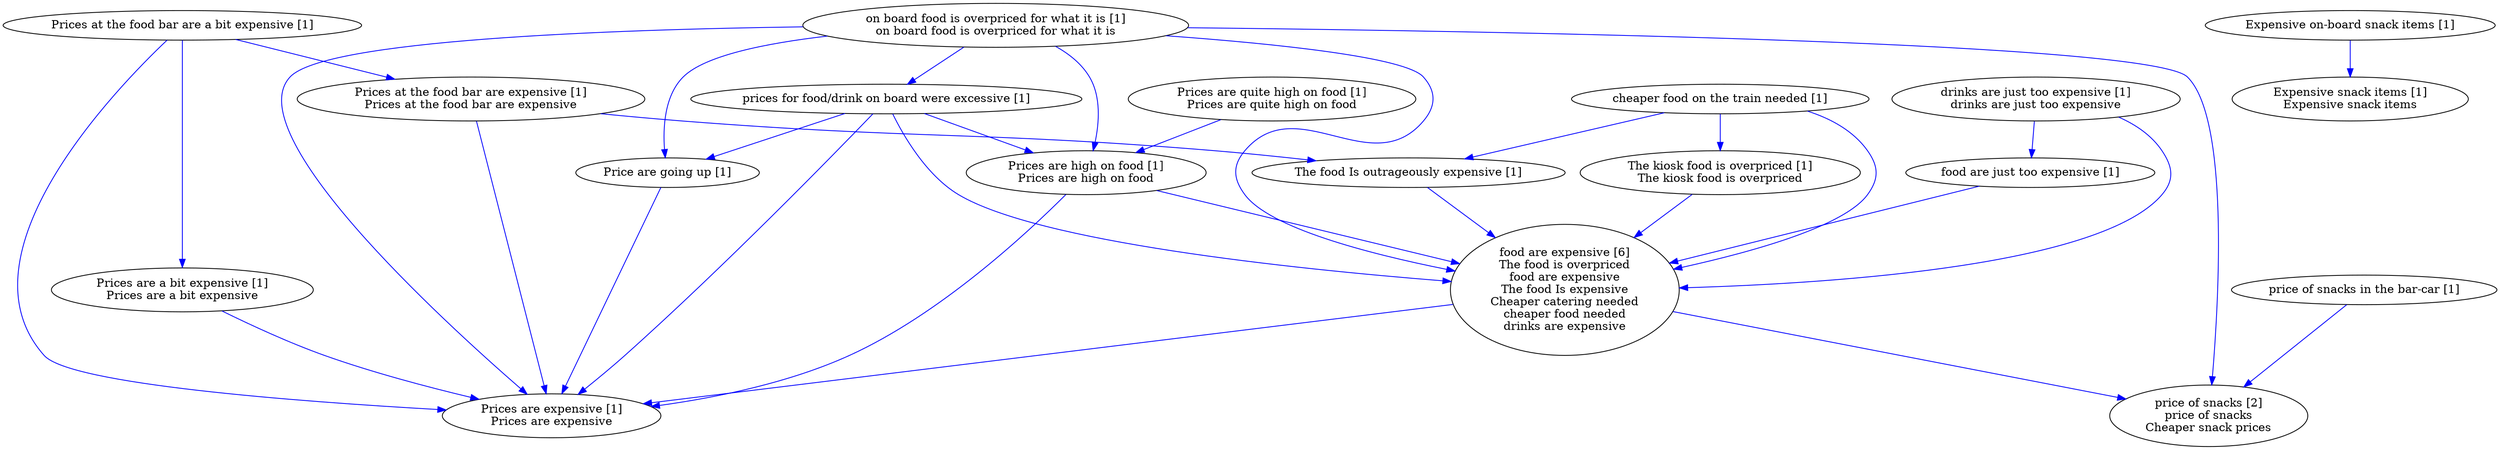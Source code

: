 digraph collapsedGraph {
"food are expensive [6]\nThe food is overpriced\nfood are expensive\nThe food Is expensive\nCheaper catering needed\ncheaper food needed\ndrinks are expensive""price of snacks [2]\nprice of snacks\nCheaper snack prices""Expensive on-board snack items [1]""Expensive snack items [1]\nExpensive snack items""Price are going up [1]""Prices are quite high on food [1]\nPrices are quite high on food""Prices are high on food [1]\nPrices are high on food""Prices at the food bar are a bit expensive [1]""Prices at the food bar are expensive [1]\nPrices at the food bar are expensive""Prices are expensive [1]\nPrices are expensive""Prices are a bit expensive [1]\nPrices are a bit expensive""The food Is outrageously expensive [1]""The kiosk food is overpriced [1]\nThe kiosk food is overpriced""cheaper food on the train needed [1]""drinks are just too expensive [1]\ndrinks are just too expensive""food are just too expensive [1]""on board food is overpriced for what it is [1]\non board food is overpriced for what it is""price of snacks in the bar-car [1]""prices for food/drink on board were excessive [1]""Expensive on-board snack items [1]" -> "Expensive snack items [1]\nExpensive snack items" [color=blue]
"Prices are quite high on food [1]\nPrices are quite high on food" -> "Prices are high on food [1]\nPrices are high on food" [color=blue]
"Prices at the food bar are a bit expensive [1]" -> "Prices at the food bar are expensive [1]\nPrices at the food bar are expensive" [color=blue]
"Prices at the food bar are expensive [1]\nPrices at the food bar are expensive" -> "Prices are expensive [1]\nPrices are expensive" [color=blue]
"Prices at the food bar are a bit expensive [1]" -> "Prices are a bit expensive [1]\nPrices are a bit expensive" [color=blue]
"Prices are a bit expensive [1]\nPrices are a bit expensive" -> "Prices are expensive [1]\nPrices are expensive" [color=blue]
"Prices at the food bar are a bit expensive [1]" -> "Prices are expensive [1]\nPrices are expensive" [color=blue]
"food are expensive [6]\nThe food is overpriced\nfood are expensive\nThe food Is expensive\nCheaper catering needed\ncheaper food needed\ndrinks are expensive" -> "Prices are expensive [1]\nPrices are expensive" [color=blue]
"Prices are high on food [1]\nPrices are high on food" -> "Prices are expensive [1]\nPrices are expensive" [color=blue]
"Price are going up [1]" -> "Prices are expensive [1]\nPrices are expensive" [color=blue]
"The food Is outrageously expensive [1]" -> "food are expensive [6]\nThe food is overpriced\nfood are expensive\nThe food Is expensive\nCheaper catering needed\ncheaper food needed\ndrinks are expensive" [color=blue]
"Prices at the food bar are expensive [1]\nPrices at the food bar are expensive" -> "The food Is outrageously expensive [1]" [color=blue]
"The kiosk food is overpriced [1]\nThe kiosk food is overpriced" -> "food are expensive [6]\nThe food is overpriced\nfood are expensive\nThe food Is expensive\nCheaper catering needed\ncheaper food needed\ndrinks are expensive" [color=blue]
"food are expensive [6]\nThe food is overpriced\nfood are expensive\nThe food Is expensive\nCheaper catering needed\ncheaper food needed\ndrinks are expensive" -> "price of snacks [2]\nprice of snacks\nCheaper snack prices" [color=blue]
"cheaper food on the train needed [1]" -> "The kiosk food is overpriced [1]\nThe kiosk food is overpriced" [color=blue]
"cheaper food on the train needed [1]" -> "The food Is outrageously expensive [1]" [color=blue]
"cheaper food on the train needed [1]" -> "food are expensive [6]\nThe food is overpriced\nfood are expensive\nThe food Is expensive\nCheaper catering needed\ncheaper food needed\ndrinks are expensive" [color=blue]
"drinks are just too expensive [1]\ndrinks are just too expensive" -> "food are expensive [6]\nThe food is overpriced\nfood are expensive\nThe food Is expensive\nCheaper catering needed\ncheaper food needed\ndrinks are expensive" [color=blue]
"food are just too expensive [1]" -> "food are expensive [6]\nThe food is overpriced\nfood are expensive\nThe food Is expensive\nCheaper catering needed\ncheaper food needed\ndrinks are expensive" [color=blue]
"Prices are high on food [1]\nPrices are high on food" -> "food are expensive [6]\nThe food is overpriced\nfood are expensive\nThe food Is expensive\nCheaper catering needed\ncheaper food needed\ndrinks are expensive" [color=blue]
"drinks are just too expensive [1]\ndrinks are just too expensive" -> "food are just too expensive [1]" [color=blue]
"on board food is overpriced for what it is [1]\non board food is overpriced for what it is" -> "food are expensive [6]\nThe food is overpriced\nfood are expensive\nThe food Is expensive\nCheaper catering needed\ncheaper food needed\ndrinks are expensive" [color=blue]
"on board food is overpriced for what it is [1]\non board food is overpriced for what it is" -> "Prices are expensive [1]\nPrices are expensive" [color=blue]
"on board food is overpriced for what it is [1]\non board food is overpriced for what it is" -> "Prices are high on food [1]\nPrices are high on food" [color=blue]
"on board food is overpriced for what it is [1]\non board food is overpriced for what it is" -> "Price are going up [1]" [color=blue]
"on board food is overpriced for what it is [1]\non board food is overpriced for what it is" -> "price of snacks [2]\nprice of snacks\nCheaper snack prices" [color=blue]
"price of snacks in the bar-car [1]" -> "price of snacks [2]\nprice of snacks\nCheaper snack prices" [color=blue]
"prices for food/drink on board were excessive [1]" -> "food are expensive [6]\nThe food is overpriced\nfood are expensive\nThe food Is expensive\nCheaper catering needed\ncheaper food needed\ndrinks are expensive" [color=blue]
"on board food is overpriced for what it is [1]\non board food is overpriced for what it is" -> "prices for food/drink on board were excessive [1]" [color=blue]
"prices for food/drink on board were excessive [1]" -> "Prices are high on food [1]\nPrices are high on food" [color=blue]
"prices for food/drink on board were excessive [1]" -> "Prices are expensive [1]\nPrices are expensive" [color=blue]
"prices for food/drink on board were excessive [1]" -> "Price are going up [1]" [color=blue]
}